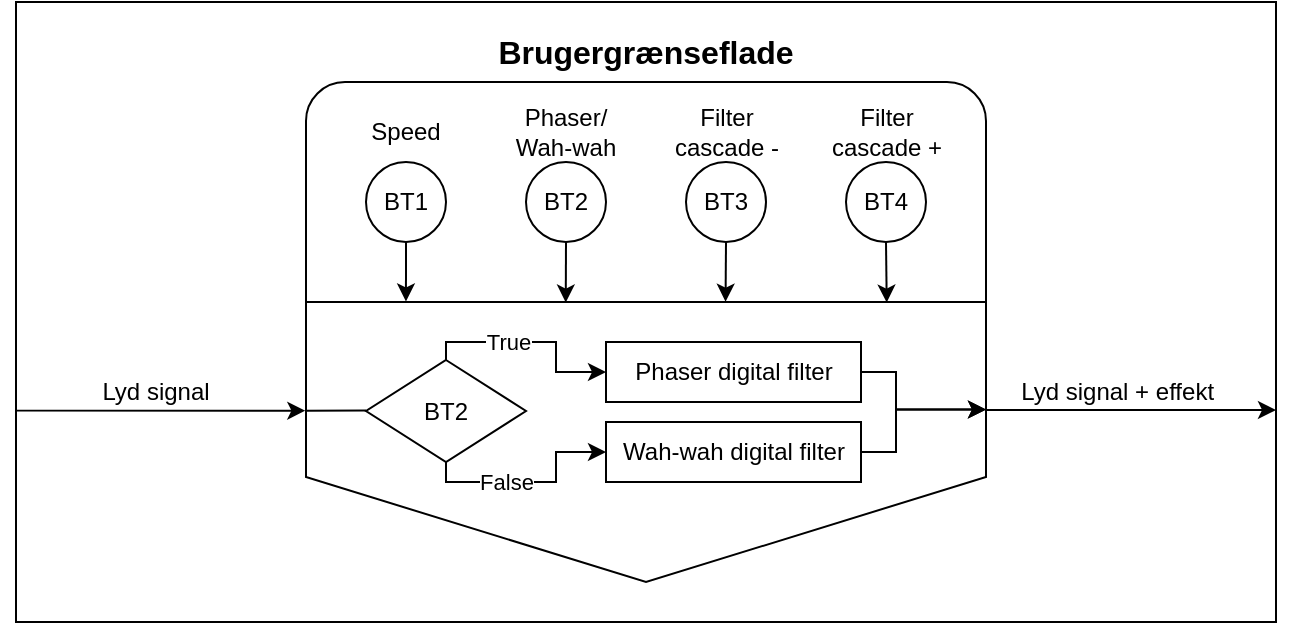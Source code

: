 <mxfile version="21.0.10" type="github"><diagram name="Page-1" id="ozHUkSn1C1oBD7XqJzQp"><mxGraphModel dx="696" dy="519" grid="1" gridSize="10" guides="1" tooltips="1" connect="1" arrows="1" fold="1" page="1" pageScale="1" pageWidth="850" pageHeight="1100" math="0" shadow="0"><root><mxCell id="0"/><mxCell id="1" parent="0"/><mxCell id="yw_mmLRxvFexzrnRFBSP-1" value="" style="rounded=0;whiteSpace=wrap;html=1;" vertex="1" parent="1"><mxGeometry x="80" y="210" width="630" height="310" as="geometry"/></mxCell><mxCell id="yw_mmLRxvFexzrnRFBSP-3" value="" style="rounded=1;whiteSpace=wrap;html=1;" vertex="1" parent="1"><mxGeometry x="225" y="250" width="340" height="130" as="geometry"/></mxCell><mxCell id="yw_mmLRxvFexzrnRFBSP-14" value="" style="shape=offPageConnector;whiteSpace=wrap;html=1;" vertex="1" parent="1"><mxGeometry x="225" y="360" width="340" height="140" as="geometry"/></mxCell><mxCell id="yw_mmLRxvFexzrnRFBSP-2" value="" style="endArrow=classic;html=1;rounded=0;entryX=-0.001;entryY=0.388;entryDx=0;entryDy=0;exitX=0;exitY=0.25;exitDx=0;exitDy=0;edgeStyle=orthogonalEdgeStyle;entryPerimeter=0;" edge="1" parent="1" source="yw_mmLRxvFexzrnRFBSP-1" target="yw_mmLRxvFexzrnRFBSP-14"><mxGeometry width="50" height="50" relative="1" as="geometry"><mxPoint x="120" y="370" as="sourcePoint"/><mxPoint x="170" y="320" as="targetPoint"/><Array as="points"><mxPoint x="80" y="414"/></Array></mxGeometry></mxCell><mxCell id="yw_mmLRxvFexzrnRFBSP-4" value="Lyd signal" style="text;html=1;strokeColor=none;fillColor=none;align=center;verticalAlign=middle;whiteSpace=wrap;rounded=0;" vertex="1" parent="1"><mxGeometry x="120" y="390" width="60" height="30" as="geometry"/></mxCell><mxCell id="yw_mmLRxvFexzrnRFBSP-21" style="edgeStyle=orthogonalEdgeStyle;rounded=0;orthogonalLoop=1;jettySize=auto;html=1;exitX=0.5;exitY=1;exitDx=0;exitDy=0;entryX=0.147;entryY=-0.002;entryDx=0;entryDy=0;entryPerimeter=0;" edge="1" parent="1" source="yw_mmLRxvFexzrnRFBSP-5" target="yw_mmLRxvFexzrnRFBSP-14"><mxGeometry relative="1" as="geometry"/></mxCell><mxCell id="yw_mmLRxvFexzrnRFBSP-5" value="BT1" style="ellipse;whiteSpace=wrap;html=1;aspect=fixed;" vertex="1" parent="1"><mxGeometry x="255" y="290" width="40" height="40" as="geometry"/></mxCell><mxCell id="yw_mmLRxvFexzrnRFBSP-6" value="&lt;b&gt;&lt;font style=&quot;font-size: 16px;&quot;&gt;Brugergrænseflade&lt;/font&gt;&lt;/b&gt;" style="text;html=1;strokeColor=none;fillColor=none;align=center;verticalAlign=middle;whiteSpace=wrap;rounded=0;" vertex="1" parent="1"><mxGeometry x="335" y="220" width="120" height="30" as="geometry"/></mxCell><mxCell id="yw_mmLRxvFexzrnRFBSP-7" value="Speed" style="text;html=1;strokeColor=none;fillColor=none;align=center;verticalAlign=middle;whiteSpace=wrap;rounded=0;" vertex="1" parent="1"><mxGeometry x="245" y="260" width="60" height="30" as="geometry"/></mxCell><mxCell id="yw_mmLRxvFexzrnRFBSP-18" style="edgeStyle=orthogonalEdgeStyle;rounded=0;orthogonalLoop=1;jettySize=auto;html=1;exitX=0.5;exitY=1;exitDx=0;exitDy=0;entryX=0.382;entryY=0.002;entryDx=0;entryDy=0;entryPerimeter=0;" edge="1" parent="1" source="yw_mmLRxvFexzrnRFBSP-8" target="yw_mmLRxvFexzrnRFBSP-14"><mxGeometry relative="1" as="geometry"/></mxCell><mxCell id="yw_mmLRxvFexzrnRFBSP-8" value="BT2" style="ellipse;whiteSpace=wrap;html=1;aspect=fixed;" vertex="1" parent="1"><mxGeometry x="335" y="290" width="40" height="40" as="geometry"/></mxCell><mxCell id="yw_mmLRxvFexzrnRFBSP-9" value="Phaser/&lt;br&gt;Wah-wah" style="text;html=1;strokeColor=none;fillColor=none;align=center;verticalAlign=middle;whiteSpace=wrap;rounded=0;" vertex="1" parent="1"><mxGeometry x="325" y="260" width="60" height="30" as="geometry"/></mxCell><mxCell id="yw_mmLRxvFexzrnRFBSP-19" style="edgeStyle=orthogonalEdgeStyle;rounded=0;orthogonalLoop=1;jettySize=auto;html=1;exitX=0.5;exitY=1;exitDx=0;exitDy=0;entryX=0.617;entryY=-0.001;entryDx=0;entryDy=0;entryPerimeter=0;" edge="1" parent="1" source="yw_mmLRxvFexzrnRFBSP-10" target="yw_mmLRxvFexzrnRFBSP-14"><mxGeometry relative="1" as="geometry"/></mxCell><mxCell id="yw_mmLRxvFexzrnRFBSP-10" value="BT3" style="ellipse;whiteSpace=wrap;html=1;aspect=fixed;" vertex="1" parent="1"><mxGeometry x="415" y="290" width="40" height="40" as="geometry"/></mxCell><mxCell id="yw_mmLRxvFexzrnRFBSP-11" value="Filter &lt;br&gt;cascade -" style="text;html=1;strokeColor=none;fillColor=none;align=center;verticalAlign=middle;whiteSpace=wrap;rounded=0;" vertex="1" parent="1"><mxGeometry x="392.5" y="260" width="85" height="30" as="geometry"/></mxCell><mxCell id="yw_mmLRxvFexzrnRFBSP-20" style="edgeStyle=orthogonalEdgeStyle;rounded=0;orthogonalLoop=1;jettySize=auto;html=1;exitX=0.5;exitY=1;exitDx=0;exitDy=0;entryX=0.854;entryY=0.002;entryDx=0;entryDy=0;entryPerimeter=0;" edge="1" parent="1" source="yw_mmLRxvFexzrnRFBSP-12" target="yw_mmLRxvFexzrnRFBSP-14"><mxGeometry relative="1" as="geometry"/></mxCell><mxCell id="yw_mmLRxvFexzrnRFBSP-12" value="BT4" style="ellipse;whiteSpace=wrap;html=1;aspect=fixed;" vertex="1" parent="1"><mxGeometry x="495" y="290" width="40" height="40" as="geometry"/></mxCell><mxCell id="yw_mmLRxvFexzrnRFBSP-13" value="Filter &lt;br&gt;cascade +" style="text;html=1;strokeColor=none;fillColor=none;align=center;verticalAlign=middle;whiteSpace=wrap;rounded=0;" vertex="1" parent="1"><mxGeometry x="472.5" y="260" width="85" height="30" as="geometry"/></mxCell><mxCell id="yw_mmLRxvFexzrnRFBSP-32" style="edgeStyle=orthogonalEdgeStyle;rounded=0;orthogonalLoop=1;jettySize=auto;html=1;exitX=1;exitY=0.5;exitDx=0;exitDy=0;entryX=0;entryY=0.792;entryDx=0;entryDy=0;entryPerimeter=0;" edge="1" parent="1" target="yw_mmLRxvFexzrnRFBSP-25"><mxGeometry relative="1" as="geometry"><mxPoint x="502.5" y="395" as="sourcePoint"/><mxPoint x="565" y="412.5" as="targetPoint"/><Array as="points"><mxPoint x="520" y="395"/><mxPoint x="520" y="414"/></Array></mxGeometry></mxCell><mxCell id="yw_mmLRxvFexzrnRFBSP-22" value="Phaser digital filter" style="rounded=0;whiteSpace=wrap;html=1;" vertex="1" parent="1"><mxGeometry x="375" y="380" width="127.5" height="30" as="geometry"/></mxCell><mxCell id="yw_mmLRxvFexzrnRFBSP-33" style="edgeStyle=orthogonalEdgeStyle;rounded=0;orthogonalLoop=1;jettySize=auto;html=1;exitX=1;exitY=0.5;exitDx=0;exitDy=0;entryX=1;entryY=0.384;entryDx=0;entryDy=0;entryPerimeter=0;" edge="1" parent="1" source="yw_mmLRxvFexzrnRFBSP-23" target="yw_mmLRxvFexzrnRFBSP-14"><mxGeometry relative="1" as="geometry"><Array as="points"><mxPoint x="520" y="435"/><mxPoint x="520" y="414"/></Array></mxGeometry></mxCell><mxCell id="yw_mmLRxvFexzrnRFBSP-23" value="Wah-wah digital filter" style="rounded=0;whiteSpace=wrap;html=1;" vertex="1" parent="1"><mxGeometry x="375" y="420" width="127.5" height="30" as="geometry"/></mxCell><mxCell id="yw_mmLRxvFexzrnRFBSP-24" value="" style="endArrow=classic;html=1;rounded=0;entryX=-0.001;entryY=0.388;entryDx=0;entryDy=0;exitX=1;exitY=0.25;exitDx=0;exitDy=0;edgeStyle=orthogonalEdgeStyle;entryPerimeter=0;" edge="1" parent="1" source="yw_mmLRxvFexzrnRFBSP-14"><mxGeometry width="50" height="50" relative="1" as="geometry"><mxPoint x="565" y="270" as="sourcePoint"/><mxPoint x="710" y="414" as="targetPoint"/><Array as="points"><mxPoint x="565" y="414"/></Array></mxGeometry></mxCell><mxCell id="yw_mmLRxvFexzrnRFBSP-25" value="Lyd signal + effekt&amp;nbsp;" style="text;html=1;strokeColor=none;fillColor=none;align=center;verticalAlign=middle;whiteSpace=wrap;rounded=0;" vertex="1" parent="1"><mxGeometry x="565" y="390" width="135" height="30" as="geometry"/></mxCell><mxCell id="yw_mmLRxvFexzrnRFBSP-27" style="edgeStyle=orthogonalEdgeStyle;rounded=0;orthogonalLoop=1;jettySize=auto;html=1;exitX=0.5;exitY=0;exitDx=0;exitDy=0;entryX=0;entryY=0.5;entryDx=0;entryDy=0;" edge="1" parent="1" source="yw_mmLRxvFexzrnRFBSP-26" target="yw_mmLRxvFexzrnRFBSP-22"><mxGeometry relative="1" as="geometry"><mxPoint x="375" y="380" as="targetPoint"/><Array as="points"><mxPoint x="295" y="380"/><mxPoint x="350" y="380"/><mxPoint x="350" y="395"/></Array></mxGeometry></mxCell><mxCell id="yw_mmLRxvFexzrnRFBSP-30" value="True" style="edgeLabel;html=1;align=center;verticalAlign=middle;resizable=0;points=[];" vertex="1" connectable="0" parent="yw_mmLRxvFexzrnRFBSP-27"><mxGeometry x="-0.127" relative="1" as="geometry"><mxPoint x="-6" as="offset"/></mxGeometry></mxCell><mxCell id="yw_mmLRxvFexzrnRFBSP-28" style="edgeStyle=orthogonalEdgeStyle;rounded=0;orthogonalLoop=1;jettySize=auto;html=1;exitX=0.5;exitY=1;exitDx=0;exitDy=0;entryX=0;entryY=0.5;entryDx=0;entryDy=0;" edge="1" parent="1" source="yw_mmLRxvFexzrnRFBSP-26" target="yw_mmLRxvFexzrnRFBSP-23"><mxGeometry relative="1" as="geometry"><Array as="points"><mxPoint x="295" y="450"/><mxPoint x="350" y="450"/><mxPoint x="350" y="435"/></Array></mxGeometry></mxCell><mxCell id="yw_mmLRxvFexzrnRFBSP-31" value="False" style="edgeLabel;html=1;align=center;verticalAlign=middle;resizable=0;points=[];" vertex="1" connectable="0" parent="yw_mmLRxvFexzrnRFBSP-28"><mxGeometry x="-0.162" y="1" relative="1" as="geometry"><mxPoint x="-4" y="1" as="offset"/></mxGeometry></mxCell><mxCell id="yw_mmLRxvFexzrnRFBSP-29" style="edgeStyle=orthogonalEdgeStyle;rounded=0;orthogonalLoop=1;jettySize=auto;html=1;exitX=-0.001;exitY=0.388;exitDx=0;exitDy=0;entryX=0;entryY=0.5;entryDx=0;entryDy=0;endArrow=none;endFill=0;exitPerimeter=0;" edge="1" parent="1" source="yw_mmLRxvFexzrnRFBSP-14" target="yw_mmLRxvFexzrnRFBSP-26"><mxGeometry relative="1" as="geometry"/></mxCell><mxCell id="yw_mmLRxvFexzrnRFBSP-26" value="BT2" style="rhombus;whiteSpace=wrap;html=1;" vertex="1" parent="1"><mxGeometry x="255" y="389" width="80" height="51" as="geometry"/></mxCell></root></mxGraphModel></diagram></mxfile>